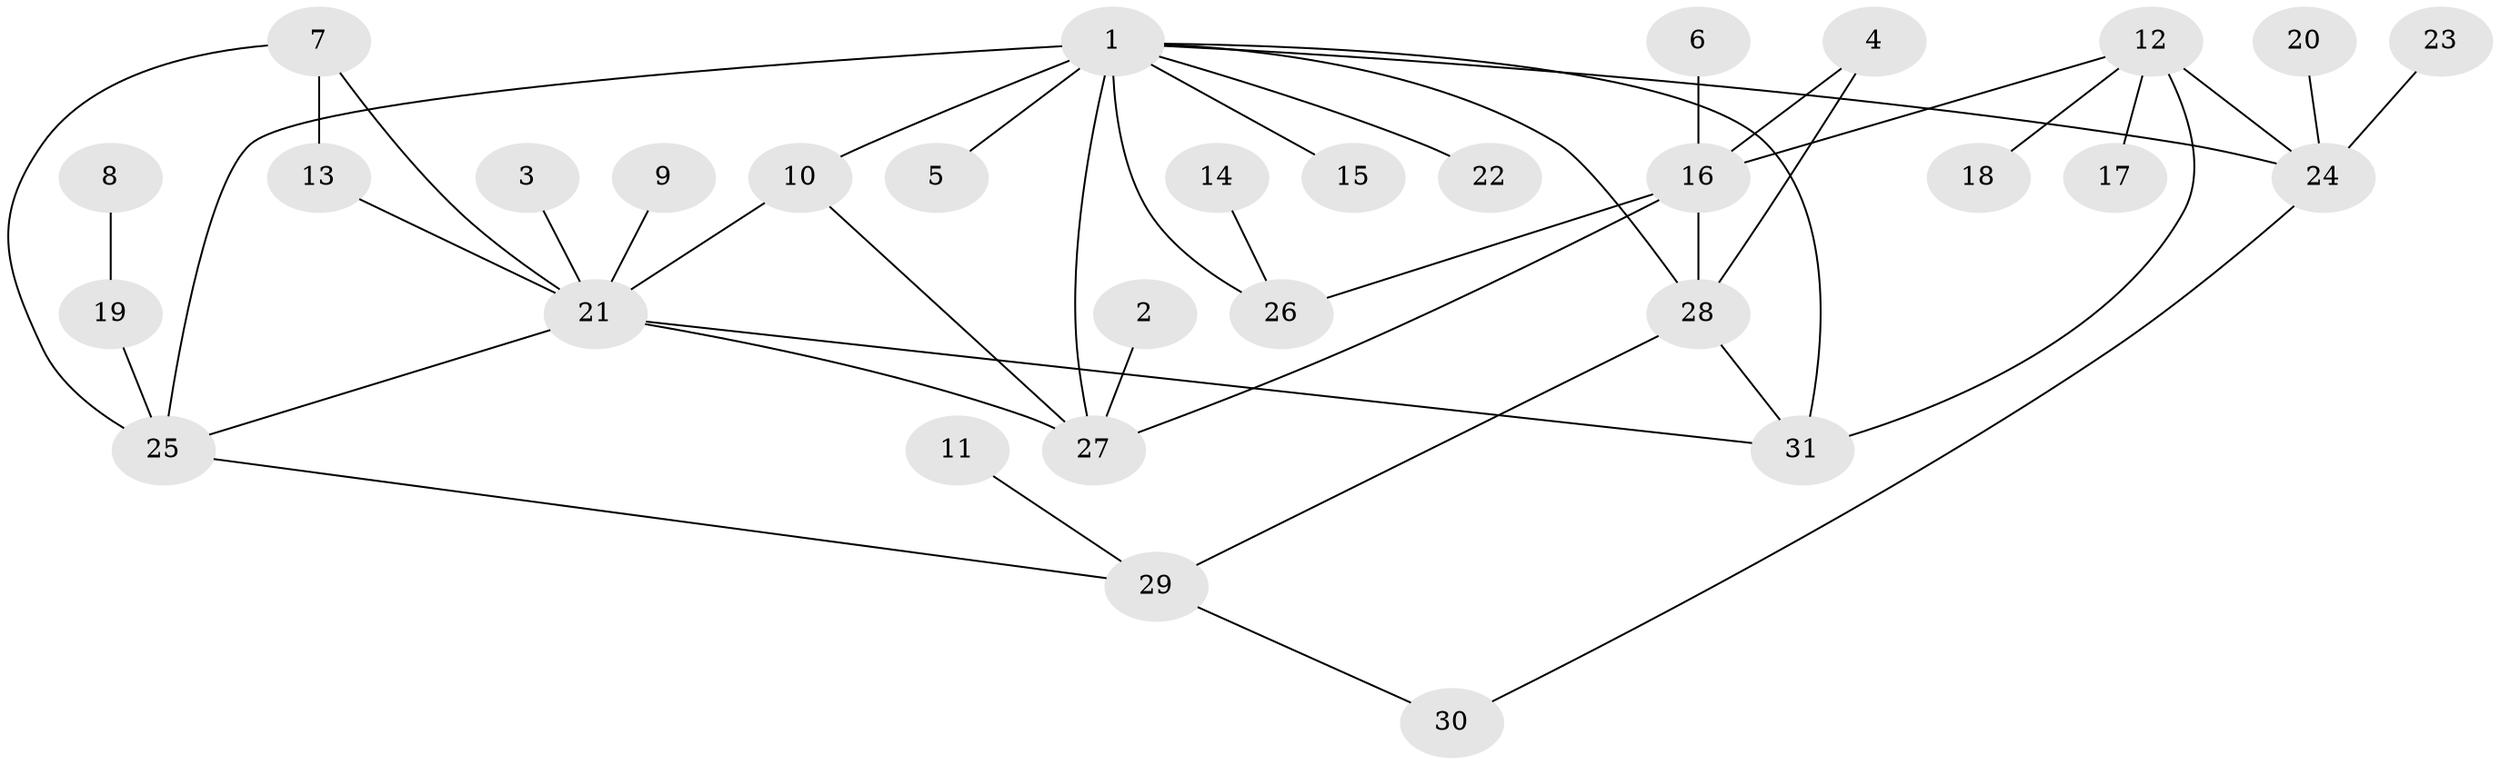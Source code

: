 // original degree distribution, {6: 0.03225806451612903, 8: 0.016129032258064516, 5: 0.08064516129032258, 9: 0.016129032258064516, 1: 0.45161290322580644, 4: 0.16129032258064516, 2: 0.14516129032258066, 3: 0.0967741935483871}
// Generated by graph-tools (version 1.1) at 2025/26/03/09/25 03:26:05]
// undirected, 31 vertices, 44 edges
graph export_dot {
graph [start="1"]
  node [color=gray90,style=filled];
  1;
  2;
  3;
  4;
  5;
  6;
  7;
  8;
  9;
  10;
  11;
  12;
  13;
  14;
  15;
  16;
  17;
  18;
  19;
  20;
  21;
  22;
  23;
  24;
  25;
  26;
  27;
  28;
  29;
  30;
  31;
  1 -- 5 [weight=1.0];
  1 -- 10 [weight=2.0];
  1 -- 15 [weight=1.0];
  1 -- 22 [weight=1.0];
  1 -- 24 [weight=1.0];
  1 -- 25 [weight=1.0];
  1 -- 26 [weight=1.0];
  1 -- 27 [weight=1.0];
  1 -- 28 [weight=1.0];
  1 -- 31 [weight=1.0];
  2 -- 27 [weight=1.0];
  3 -- 21 [weight=1.0];
  4 -- 16 [weight=1.0];
  4 -- 28 [weight=2.0];
  6 -- 16 [weight=1.0];
  7 -- 13 [weight=1.0];
  7 -- 21 [weight=1.0];
  7 -- 25 [weight=1.0];
  8 -- 19 [weight=1.0];
  9 -- 21 [weight=1.0];
  10 -- 21 [weight=1.0];
  10 -- 27 [weight=1.0];
  11 -- 29 [weight=1.0];
  12 -- 16 [weight=1.0];
  12 -- 17 [weight=1.0];
  12 -- 18 [weight=1.0];
  12 -- 24 [weight=1.0];
  12 -- 31 [weight=2.0];
  13 -- 21 [weight=1.0];
  14 -- 26 [weight=1.0];
  16 -- 26 [weight=1.0];
  16 -- 27 [weight=1.0];
  16 -- 28 [weight=1.0];
  19 -- 25 [weight=2.0];
  20 -- 24 [weight=1.0];
  21 -- 25 [weight=1.0];
  21 -- 27 [weight=1.0];
  21 -- 31 [weight=1.0];
  23 -- 24 [weight=1.0];
  24 -- 30 [weight=1.0];
  25 -- 29 [weight=1.0];
  28 -- 29 [weight=1.0];
  28 -- 31 [weight=1.0];
  29 -- 30 [weight=1.0];
}
